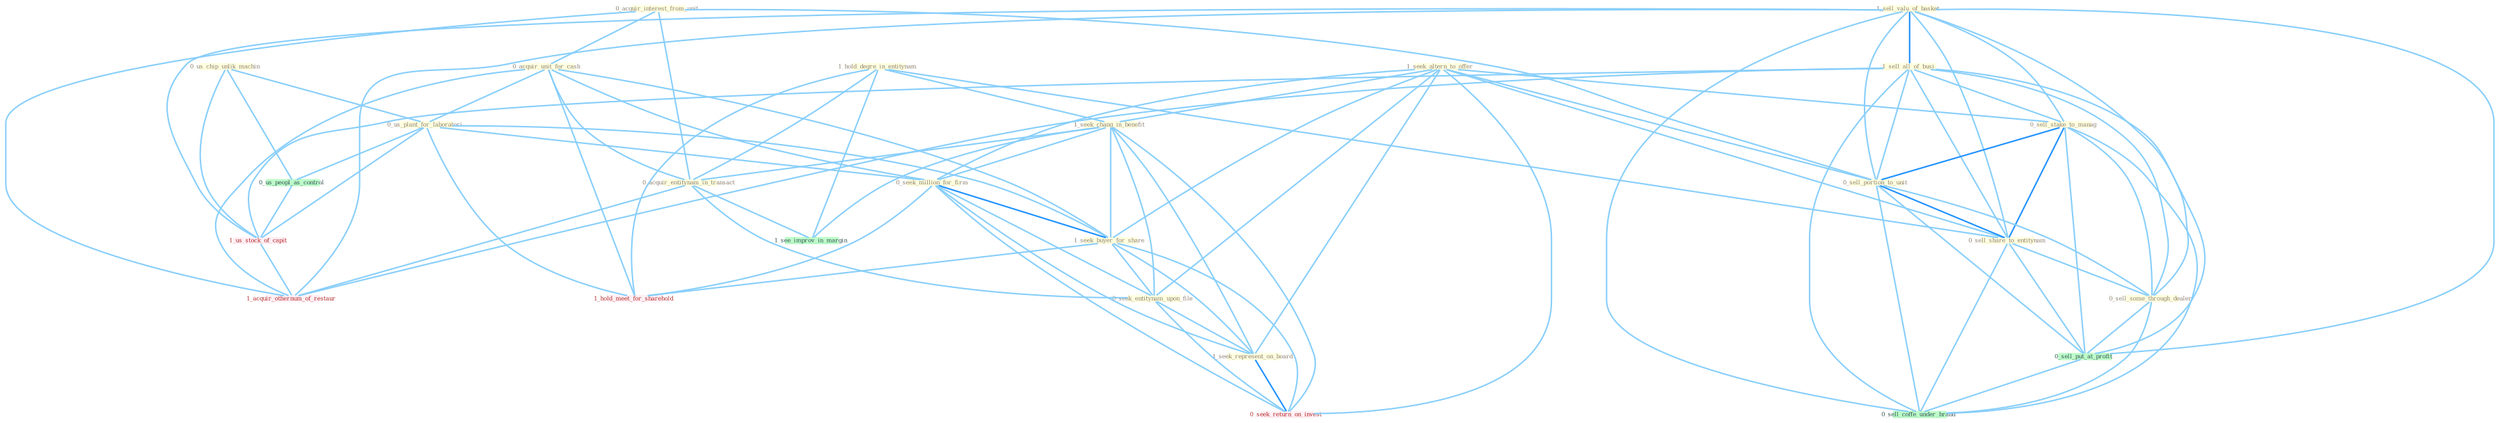 Graph G{ 
    node
    [shape=polygon,style=filled,width=.5,height=.06,color="#BDFCC9",fixedsize=true,fontsize=4,
    fontcolor="#2f4f4f"];
    {node
    [color="#ffffe0", fontcolor="#8b7d6b"] "1_hold_degre_in_entitynam " "1_seek_altern_to_offer " "0_acquir_interest_from_unit " "1_sell_valu_of_basket " "0_acquir_unit_for_cash " "0_us_chip_unlik_machin " "0_us_plant_for_laboratori " "1_sell_all_of_busi " "1_seek_chang_in_benefit " "0_sell_stake_to_manag " "0_sell_portion_to_unit " "0_acquir_entitynam_in_transact " "0_seek_million_for_firm " "0_sell_share_to_entitynam " "1_seek_buyer_for_share " "0_sell_some_through_dealer " "0_seek_entitynam_upon_file " "1_seek_represent_on_board "}
{node [color="#fff0f5", fontcolor="#b22222"] "0_seek_return_on_invest " "1_us_stock_of_capit " "1_hold_meet_for_sharehold " "1_acquir_othernum_of_restaur "}
edge [color="#B0E2FF"];

	"1_hold_degre_in_entitynam " -- "1_seek_chang_in_benefit " [w="1", color="#87cefa" ];
	"1_hold_degre_in_entitynam " -- "0_acquir_entitynam_in_transact " [w="1", color="#87cefa" ];
	"1_hold_degre_in_entitynam " -- "0_sell_share_to_entitynam " [w="1", color="#87cefa" ];
	"1_hold_degre_in_entitynam " -- "1_see_improv_in_margin " [w="1", color="#87cefa" ];
	"1_hold_degre_in_entitynam " -- "1_hold_meet_for_sharehold " [w="1", color="#87cefa" ];
	"1_seek_altern_to_offer " -- "1_seek_chang_in_benefit " [w="1", color="#87cefa" ];
	"1_seek_altern_to_offer " -- "0_sell_stake_to_manag " [w="1", color="#87cefa" ];
	"1_seek_altern_to_offer " -- "0_sell_portion_to_unit " [w="1", color="#87cefa" ];
	"1_seek_altern_to_offer " -- "0_seek_million_for_firm " [w="1", color="#87cefa" ];
	"1_seek_altern_to_offer " -- "0_sell_share_to_entitynam " [w="1", color="#87cefa" ];
	"1_seek_altern_to_offer " -- "1_seek_buyer_for_share " [w="1", color="#87cefa" ];
	"1_seek_altern_to_offer " -- "0_seek_entitynam_upon_file " [w="1", color="#87cefa" ];
	"1_seek_altern_to_offer " -- "1_seek_represent_on_board " [w="1", color="#87cefa" ];
	"1_seek_altern_to_offer " -- "0_seek_return_on_invest " [w="1", color="#87cefa" ];
	"0_acquir_interest_from_unit " -- "0_acquir_unit_for_cash " [w="1", color="#87cefa" ];
	"0_acquir_interest_from_unit " -- "0_sell_portion_to_unit " [w="1", color="#87cefa" ];
	"0_acquir_interest_from_unit " -- "0_acquir_entitynam_in_transact " [w="1", color="#87cefa" ];
	"0_acquir_interest_from_unit " -- "1_acquir_othernum_of_restaur " [w="1", color="#87cefa" ];
	"1_sell_valu_of_basket " -- "1_sell_all_of_busi " [w="2", color="#1e90ff" , len=0.8];
	"1_sell_valu_of_basket " -- "0_sell_stake_to_manag " [w="1", color="#87cefa" ];
	"1_sell_valu_of_basket " -- "0_sell_portion_to_unit " [w="1", color="#87cefa" ];
	"1_sell_valu_of_basket " -- "0_sell_share_to_entitynam " [w="1", color="#87cefa" ];
	"1_sell_valu_of_basket " -- "0_sell_some_through_dealer " [w="1", color="#87cefa" ];
	"1_sell_valu_of_basket " -- "0_sell_put_at_profit " [w="1", color="#87cefa" ];
	"1_sell_valu_of_basket " -- "1_us_stock_of_capit " [w="1", color="#87cefa" ];
	"1_sell_valu_of_basket " -- "0_sell_coffe_under_brand " [w="1", color="#87cefa" ];
	"1_sell_valu_of_basket " -- "1_acquir_othernum_of_restaur " [w="1", color="#87cefa" ];
	"0_acquir_unit_for_cash " -- "0_us_plant_for_laboratori " [w="1", color="#87cefa" ];
	"0_acquir_unit_for_cash " -- "0_acquir_entitynam_in_transact " [w="1", color="#87cefa" ];
	"0_acquir_unit_for_cash " -- "0_seek_million_for_firm " [w="1", color="#87cefa" ];
	"0_acquir_unit_for_cash " -- "1_seek_buyer_for_share " [w="1", color="#87cefa" ];
	"0_acquir_unit_for_cash " -- "1_hold_meet_for_sharehold " [w="1", color="#87cefa" ];
	"0_acquir_unit_for_cash " -- "1_acquir_othernum_of_restaur " [w="1", color="#87cefa" ];
	"0_us_chip_unlik_machin " -- "0_us_plant_for_laboratori " [w="1", color="#87cefa" ];
	"0_us_chip_unlik_machin " -- "0_us_peopl_as_control " [w="1", color="#87cefa" ];
	"0_us_chip_unlik_machin " -- "1_us_stock_of_capit " [w="1", color="#87cefa" ];
	"0_us_plant_for_laboratori " -- "0_seek_million_for_firm " [w="1", color="#87cefa" ];
	"0_us_plant_for_laboratori " -- "1_seek_buyer_for_share " [w="1", color="#87cefa" ];
	"0_us_plant_for_laboratori " -- "0_us_peopl_as_control " [w="1", color="#87cefa" ];
	"0_us_plant_for_laboratori " -- "1_us_stock_of_capit " [w="1", color="#87cefa" ];
	"0_us_plant_for_laboratori " -- "1_hold_meet_for_sharehold " [w="1", color="#87cefa" ];
	"1_sell_all_of_busi " -- "0_sell_stake_to_manag " [w="1", color="#87cefa" ];
	"1_sell_all_of_busi " -- "0_sell_portion_to_unit " [w="1", color="#87cefa" ];
	"1_sell_all_of_busi " -- "0_sell_share_to_entitynam " [w="1", color="#87cefa" ];
	"1_sell_all_of_busi " -- "0_sell_some_through_dealer " [w="1", color="#87cefa" ];
	"1_sell_all_of_busi " -- "0_sell_put_at_profit " [w="1", color="#87cefa" ];
	"1_sell_all_of_busi " -- "1_us_stock_of_capit " [w="1", color="#87cefa" ];
	"1_sell_all_of_busi " -- "0_sell_coffe_under_brand " [w="1", color="#87cefa" ];
	"1_sell_all_of_busi " -- "1_acquir_othernum_of_restaur " [w="1", color="#87cefa" ];
	"1_seek_chang_in_benefit " -- "0_acquir_entitynam_in_transact " [w="1", color="#87cefa" ];
	"1_seek_chang_in_benefit " -- "0_seek_million_for_firm " [w="1", color="#87cefa" ];
	"1_seek_chang_in_benefit " -- "1_seek_buyer_for_share " [w="1", color="#87cefa" ];
	"1_seek_chang_in_benefit " -- "0_seek_entitynam_upon_file " [w="1", color="#87cefa" ];
	"1_seek_chang_in_benefit " -- "1_seek_represent_on_board " [w="1", color="#87cefa" ];
	"1_seek_chang_in_benefit " -- "0_seek_return_on_invest " [w="1", color="#87cefa" ];
	"1_seek_chang_in_benefit " -- "1_see_improv_in_margin " [w="1", color="#87cefa" ];
	"0_sell_stake_to_manag " -- "0_sell_portion_to_unit " [w="2", color="#1e90ff" , len=0.8];
	"0_sell_stake_to_manag " -- "0_sell_share_to_entitynam " [w="2", color="#1e90ff" , len=0.8];
	"0_sell_stake_to_manag " -- "0_sell_some_through_dealer " [w="1", color="#87cefa" ];
	"0_sell_stake_to_manag " -- "0_sell_put_at_profit " [w="1", color="#87cefa" ];
	"0_sell_stake_to_manag " -- "0_sell_coffe_under_brand " [w="1", color="#87cefa" ];
	"0_sell_portion_to_unit " -- "0_sell_share_to_entitynam " [w="2", color="#1e90ff" , len=0.8];
	"0_sell_portion_to_unit " -- "0_sell_some_through_dealer " [w="1", color="#87cefa" ];
	"0_sell_portion_to_unit " -- "0_sell_put_at_profit " [w="1", color="#87cefa" ];
	"0_sell_portion_to_unit " -- "0_sell_coffe_under_brand " [w="1", color="#87cefa" ];
	"0_acquir_entitynam_in_transact " -- "0_seek_entitynam_upon_file " [w="1", color="#87cefa" ];
	"0_acquir_entitynam_in_transact " -- "1_see_improv_in_margin " [w="1", color="#87cefa" ];
	"0_acquir_entitynam_in_transact " -- "1_acquir_othernum_of_restaur " [w="1", color="#87cefa" ];
	"0_seek_million_for_firm " -- "1_seek_buyer_for_share " [w="2", color="#1e90ff" , len=0.8];
	"0_seek_million_for_firm " -- "0_seek_entitynam_upon_file " [w="1", color="#87cefa" ];
	"0_seek_million_for_firm " -- "1_seek_represent_on_board " [w="1", color="#87cefa" ];
	"0_seek_million_for_firm " -- "0_seek_return_on_invest " [w="1", color="#87cefa" ];
	"0_seek_million_for_firm " -- "1_hold_meet_for_sharehold " [w="1", color="#87cefa" ];
	"0_sell_share_to_entitynam " -- "0_sell_some_through_dealer " [w="1", color="#87cefa" ];
	"0_sell_share_to_entitynam " -- "0_sell_put_at_profit " [w="1", color="#87cefa" ];
	"0_sell_share_to_entitynam " -- "0_sell_coffe_under_brand " [w="1", color="#87cefa" ];
	"1_seek_buyer_for_share " -- "0_seek_entitynam_upon_file " [w="1", color="#87cefa" ];
	"1_seek_buyer_for_share " -- "1_seek_represent_on_board " [w="1", color="#87cefa" ];
	"1_seek_buyer_for_share " -- "0_seek_return_on_invest " [w="1", color="#87cefa" ];
	"1_seek_buyer_for_share " -- "1_hold_meet_for_sharehold " [w="1", color="#87cefa" ];
	"0_sell_some_through_dealer " -- "0_sell_put_at_profit " [w="1", color="#87cefa" ];
	"0_sell_some_through_dealer " -- "0_sell_coffe_under_brand " [w="1", color="#87cefa" ];
	"0_seek_entitynam_upon_file " -- "1_seek_represent_on_board " [w="1", color="#87cefa" ];
	"0_seek_entitynam_upon_file " -- "0_seek_return_on_invest " [w="1", color="#87cefa" ];
	"1_seek_represent_on_board " -- "0_seek_return_on_invest " [w="2", color="#1e90ff" , len=0.8];
	"0_us_peopl_as_control " -- "1_us_stock_of_capit " [w="1", color="#87cefa" ];
	"0_sell_put_at_profit " -- "0_sell_coffe_under_brand " [w="1", color="#87cefa" ];
	"1_us_stock_of_capit " -- "1_acquir_othernum_of_restaur " [w="1", color="#87cefa" ];
}